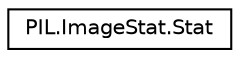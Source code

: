 digraph "Graphical Class Hierarchy"
{
 // LATEX_PDF_SIZE
  edge [fontname="Helvetica",fontsize="10",labelfontname="Helvetica",labelfontsize="10"];
  node [fontname="Helvetica",fontsize="10",shape=record];
  rankdir="LR";
  Node0 [label="PIL.ImageStat.Stat",height=0.2,width=0.4,color="black", fillcolor="white", style="filled",URL="$classPIL_1_1ImageStat_1_1Stat.html",tooltip=" "];
}
